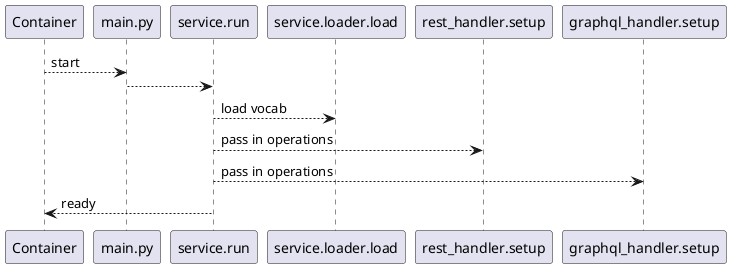 @startuml

Container --> main.py : start
main.py --> service.run
service.run --> service.loader.load : load vocab
service.run --> rest_handler.setup : pass in operations
service.run --> graphql_handler.setup : pass in operations
service.run --> Container : ready
@enduml